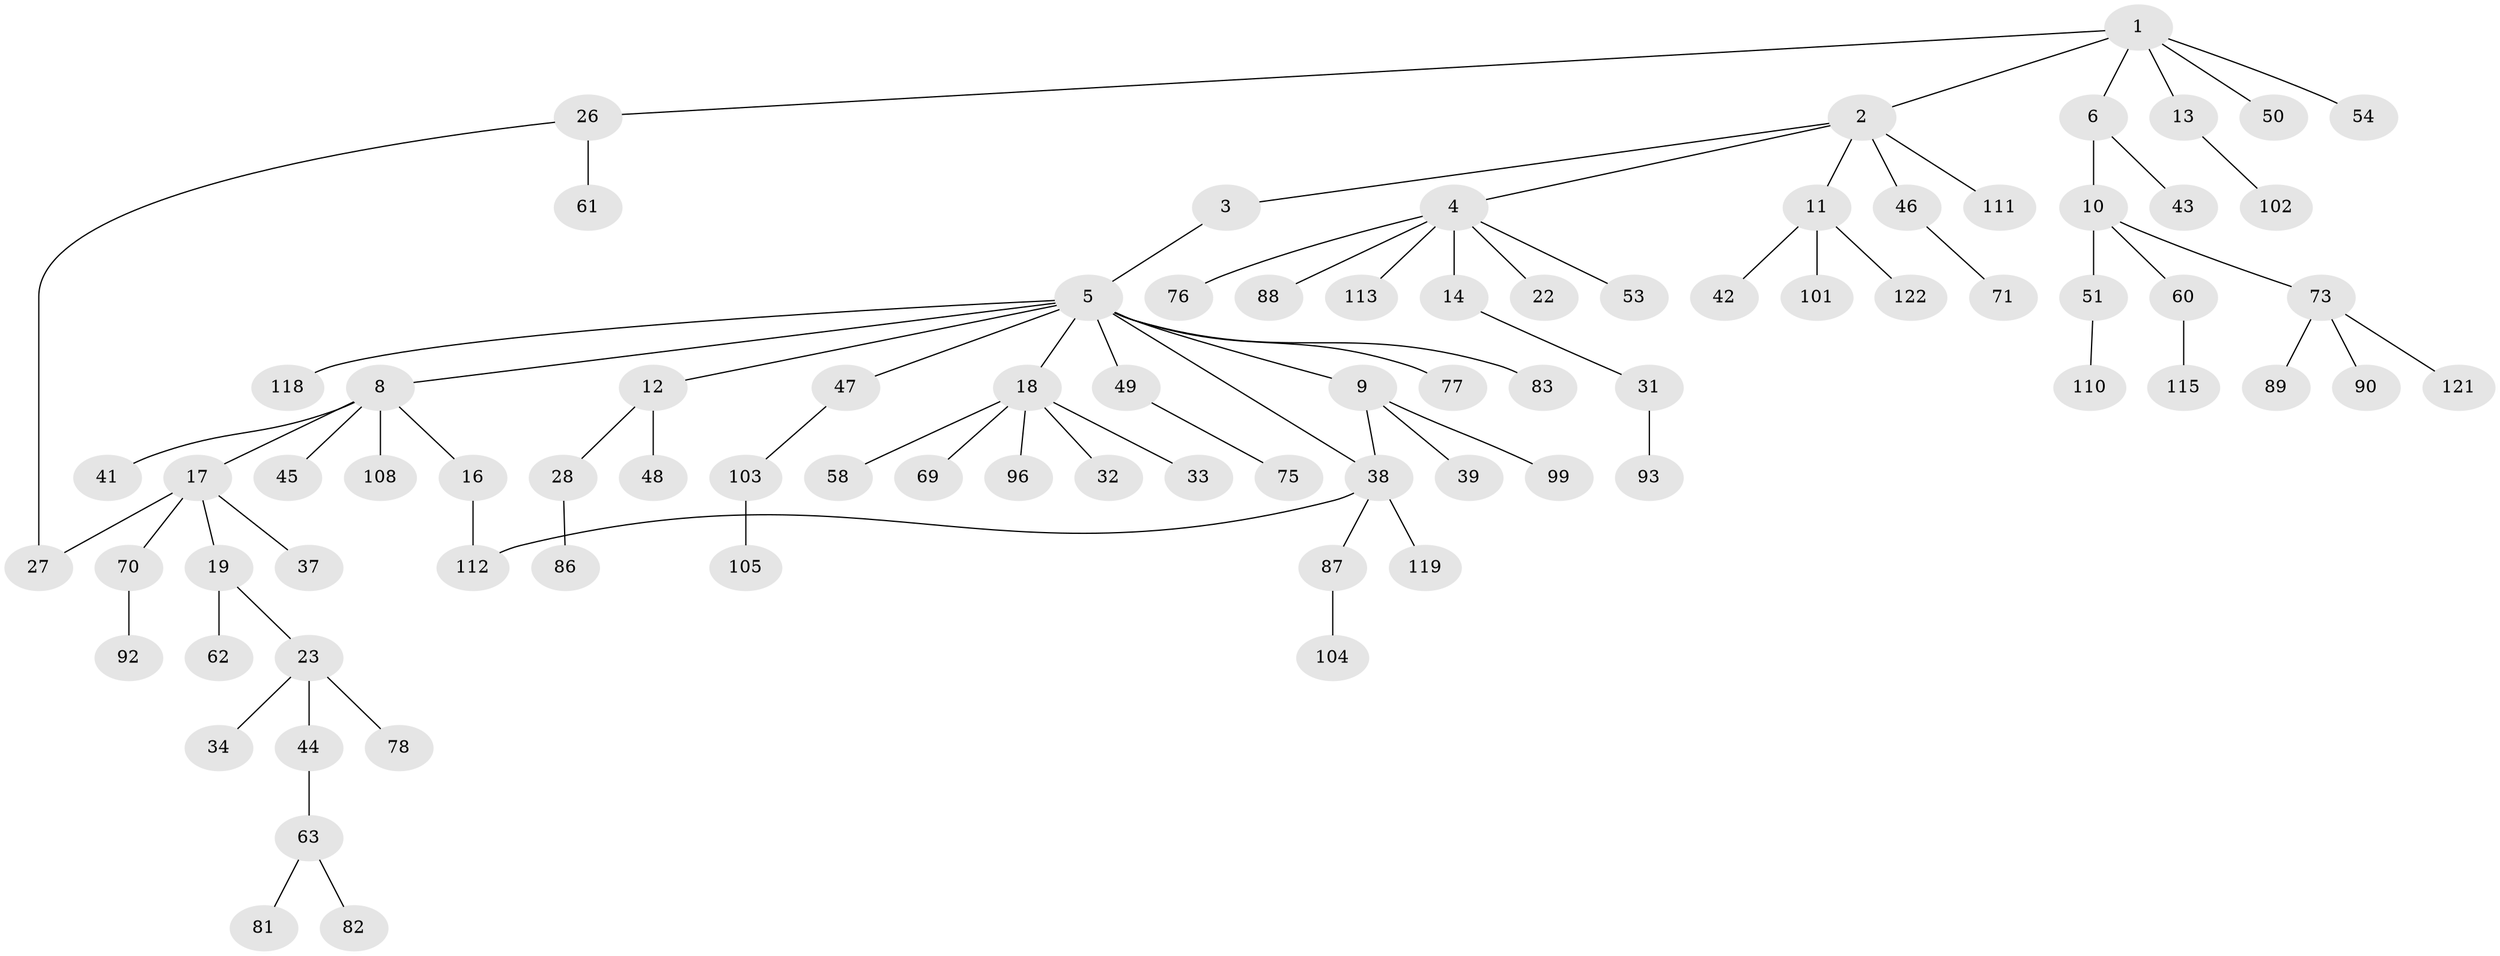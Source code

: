 // original degree distribution, {5: 0.040983606557377046, 6: 0.02459016393442623, 3: 0.09016393442622951, 8: 0.00819672131147541, 7: 0.00819672131147541, 4: 0.040983606557377046, 2: 0.3360655737704918, 1: 0.45081967213114754}
// Generated by graph-tools (version 1.1) at 2025/41/03/06/25 10:41:27]
// undirected, 82 vertices, 84 edges
graph export_dot {
graph [start="1"]
  node [color=gray90,style=filled];
  1 [super="+35"];
  2 [super="+57"];
  3 [super="+21"];
  4 [super="+68"];
  5 [super="+7"];
  6 [super="+107"];
  8 [super="+15"];
  9 [super="+59"];
  10 [super="+24"];
  11 [super="+65"];
  12;
  13 [super="+95"];
  14;
  16 [super="+36"];
  17 [super="+20"];
  18 [super="+40"];
  19 [super="+55"];
  22 [super="+117"];
  23 [super="+25"];
  26;
  27 [super="+29"];
  28 [super="+30"];
  31;
  32;
  33;
  34;
  37 [super="+67"];
  38 [super="+85"];
  39;
  41 [super="+114"];
  42 [super="+52"];
  43 [super="+56"];
  44;
  45 [super="+91"];
  46;
  47;
  48;
  49;
  50 [super="+66"];
  51 [super="+72"];
  53 [super="+64"];
  54;
  58;
  60 [super="+74"];
  61 [super="+84"];
  62;
  63 [super="+79"];
  69 [super="+120"];
  70;
  71 [super="+94"];
  73 [super="+80"];
  75;
  76;
  77 [super="+100"];
  78;
  81;
  82;
  83;
  86 [super="+98"];
  87;
  88 [super="+97"];
  89;
  90;
  92;
  93;
  96 [super="+106"];
  99;
  101;
  102;
  103 [super="+109"];
  104;
  105;
  108;
  110;
  111;
  112;
  113;
  115 [super="+116"];
  118;
  119;
  121;
  122;
  1 -- 2;
  1 -- 6;
  1 -- 13;
  1 -- 26;
  1 -- 50;
  1 -- 54;
  2 -- 3;
  2 -- 4;
  2 -- 11;
  2 -- 46;
  2 -- 111;
  3 -- 5;
  4 -- 14;
  4 -- 22;
  4 -- 53;
  4 -- 76;
  4 -- 88;
  4 -- 113;
  5 -- 8;
  5 -- 12;
  5 -- 83;
  5 -- 118;
  5 -- 38;
  5 -- 49;
  5 -- 18;
  5 -- 9;
  5 -- 77;
  5 -- 47;
  6 -- 10;
  6 -- 43;
  8 -- 41;
  8 -- 45;
  8 -- 108;
  8 -- 16;
  8 -- 17;
  9 -- 38;
  9 -- 39;
  9 -- 99;
  10 -- 51;
  10 -- 60;
  10 -- 73;
  11 -- 42;
  11 -- 101;
  11 -- 122;
  12 -- 28;
  12 -- 48;
  13 -- 102;
  14 -- 31;
  16 -- 112;
  17 -- 19;
  17 -- 37;
  17 -- 70;
  17 -- 27;
  18 -- 32;
  18 -- 33;
  18 -- 69;
  18 -- 96;
  18 -- 58;
  19 -- 23;
  19 -- 62;
  23 -- 44;
  23 -- 34;
  23 -- 78;
  26 -- 61;
  26 -- 27;
  28 -- 86;
  31 -- 93;
  38 -- 87;
  38 -- 119;
  38 -- 112;
  44 -- 63;
  46 -- 71;
  47 -- 103;
  49 -- 75;
  51 -- 110;
  60 -- 115;
  63 -- 81;
  63 -- 82;
  70 -- 92;
  73 -- 89;
  73 -- 90;
  73 -- 121;
  87 -- 104;
  103 -- 105;
}
